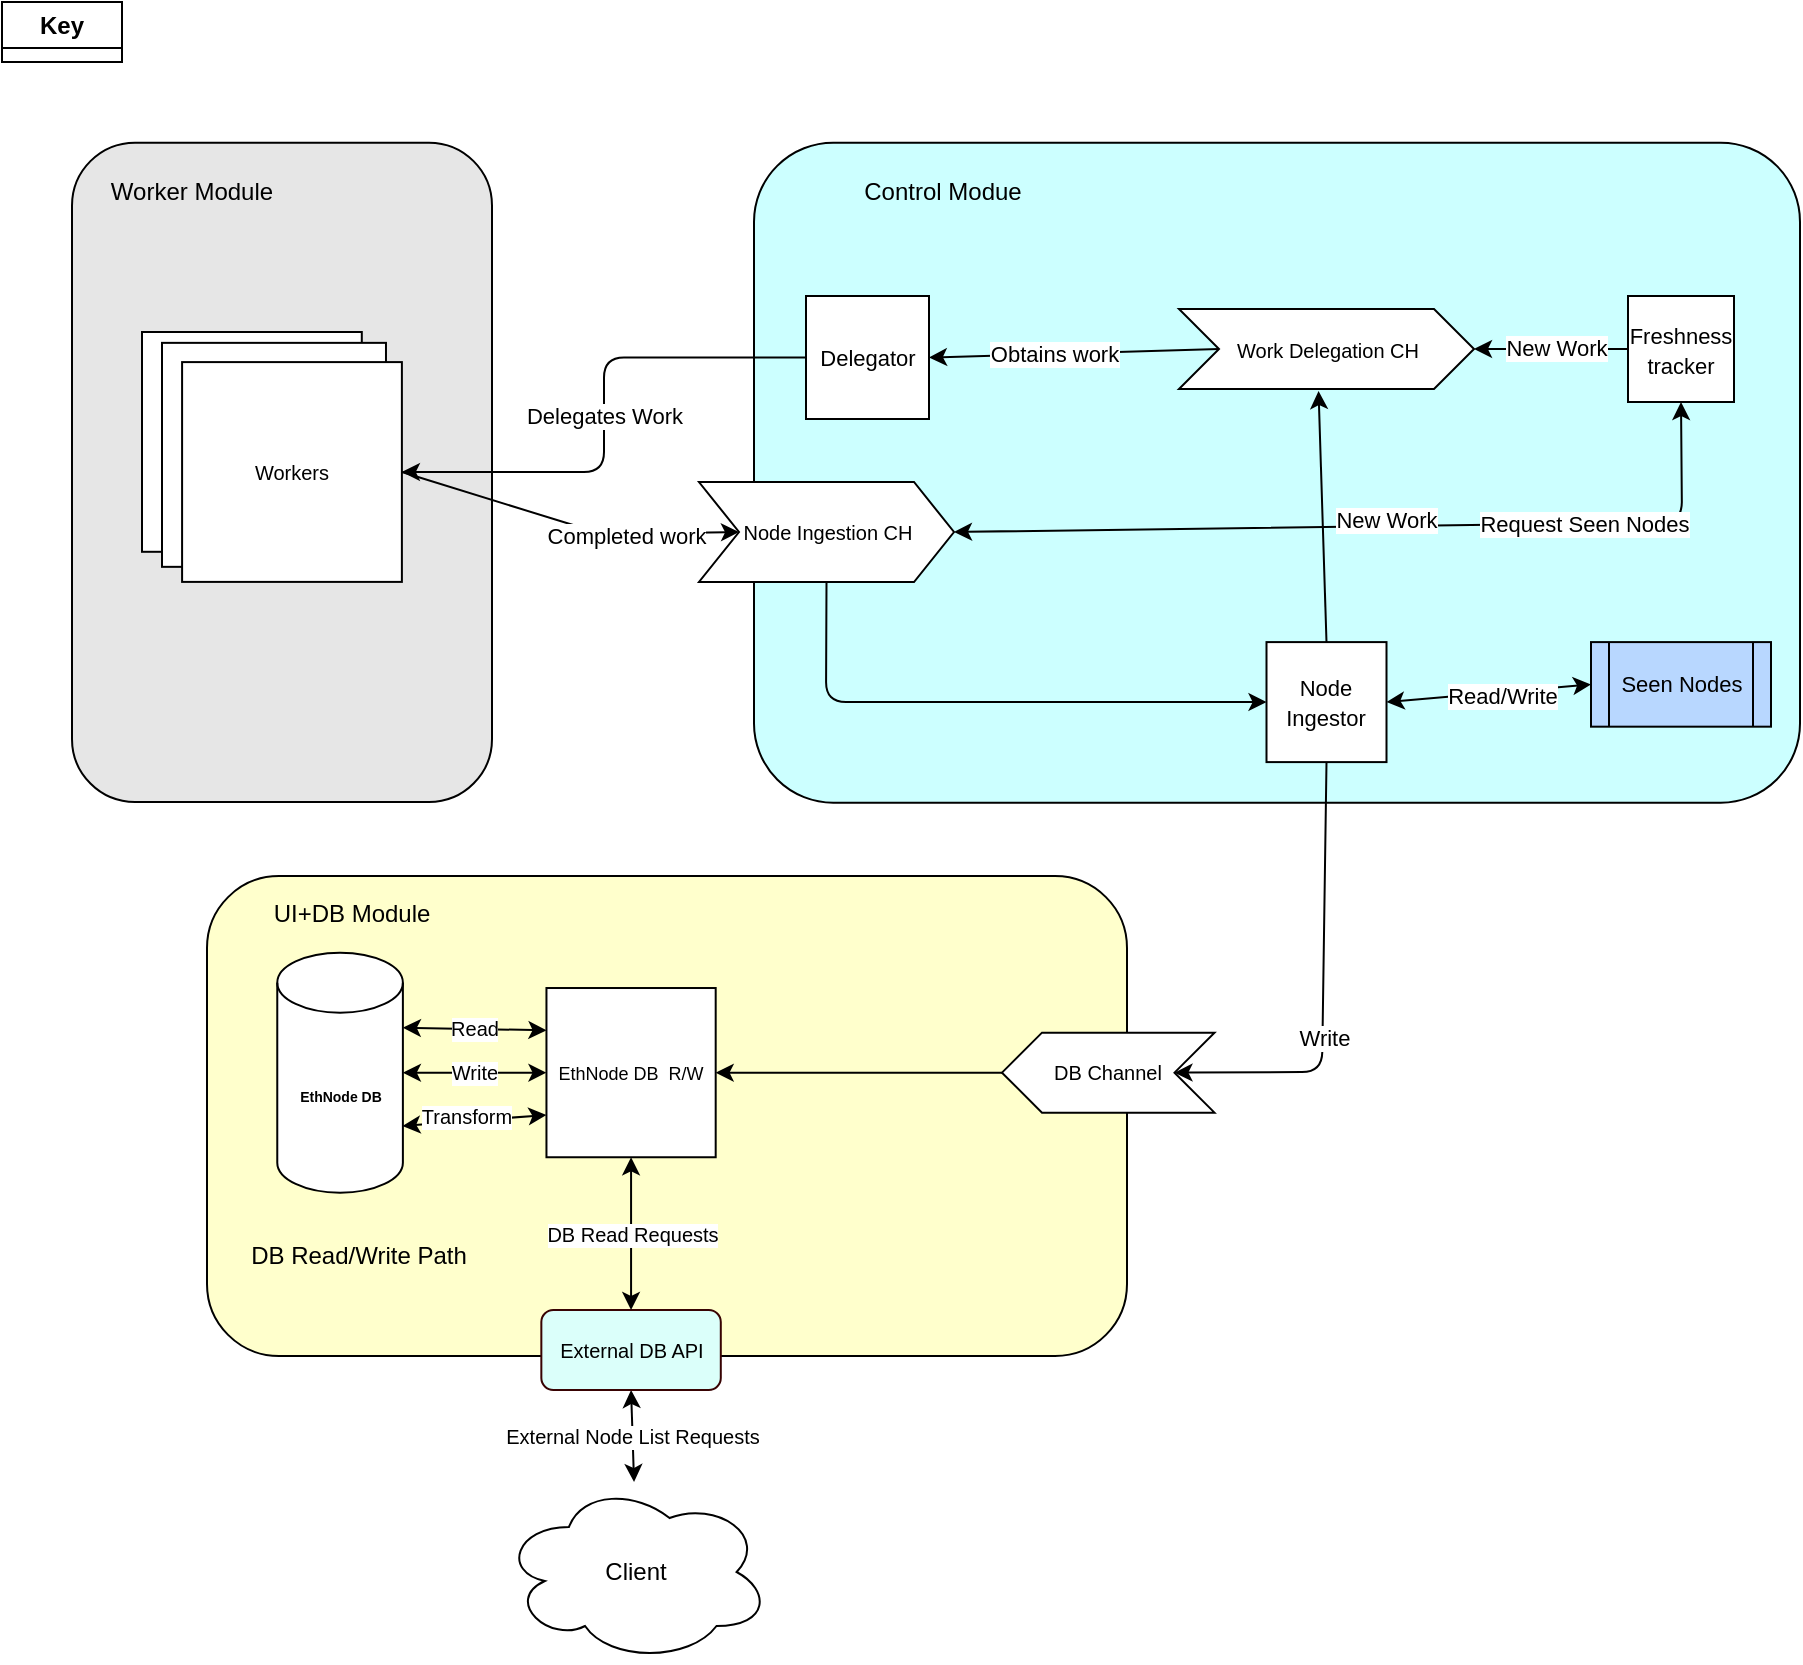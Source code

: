 <mxfile version="22.0.3" type="device">
  <diagram id="iO_47KUjx0PbanCreVcM" name="Page-1">
    <mxGraphModel dx="777" dy="491" grid="1" gridSize="10" guides="1" tooltips="1" connect="1" arrows="1" fold="1" page="1" pageScale="1" pageWidth="850" pageHeight="1100" math="0" shadow="0">
      <root>
        <mxCell id="0" />
        <mxCell id="1" parent="0" />
        <mxCell id="0xzIgKERJWehp4Tq6LuA-146" value="" style="rounded=1;whiteSpace=wrap;html=1;fillColor=#E6E6E6;" vertex="1" parent="1">
          <mxGeometry x="45" y="80.34" width="210" height="329.66" as="geometry" />
        </mxCell>
        <mxCell id="YlY20m_tfu9bSL6W-Xn2-147" value="" style="rounded=1;whiteSpace=wrap;html=1;fillColor=#FFFFCC;" parent="1" vertex="1">
          <mxGeometry x="112.5" y="447" width="460" height="240" as="geometry" />
        </mxCell>
        <mxCell id="YlY20m_tfu9bSL6W-Xn2-145" value="" style="rounded=1;whiteSpace=wrap;html=1;arcSize=12;fillColor=#CCFFFF;" parent="1" vertex="1">
          <mxGeometry x="386" y="80.34" width="523" height="330" as="geometry" />
        </mxCell>
        <mxCell id="11" value="Key" style="swimlane;whiteSpace=wrap;html=1;" parent="1" vertex="1" collapsed="1">
          <mxGeometry x="10" y="10" width="60" height="30" as="geometry">
            <mxRectangle x="10" y="10" width="240" height="310" as="alternateBounds" />
          </mxGeometry>
        </mxCell>
        <mxCell id="46" value="" style="group" parent="11" vertex="1" connectable="0">
          <mxGeometry x="20" y="40" width="190" height="240" as="geometry" />
        </mxCell>
        <mxCell id="2" value="&lt;font style=&quot;font-size: 9px;&quot;&gt;Routine&lt;/font&gt;" style="whiteSpace=wrap;html=1;aspect=fixed;" parent="46" vertex="1">
          <mxGeometry width="60" height="60" as="geometry" />
        </mxCell>
        <mxCell id="13" value="&lt;font style=&quot;font-size: 6px;&quot;&gt;External client/Server&lt;/font&gt;" style="ellipse;shape=cloud;whiteSpace=wrap;html=1;" parent="46" vertex="1">
          <mxGeometry x="98.519" y="141" width="84.444" height="48" as="geometry" />
        </mxCell>
        <mxCell id="14" value="DataBase" style="shape=cylinder3;whiteSpace=wrap;html=1;boundedLbl=1;backgroundOutline=1;size=15;fontSize=7;" parent="46" vertex="1">
          <mxGeometry x="17.593" y="192" width="42.222" height="48" as="geometry" />
        </mxCell>
        <mxCell id="15" value="Channel" style="shape=step;perimeter=stepPerimeter;whiteSpace=wrap;html=1;fixedSize=1;fontSize=7;" parent="46" vertex="1">
          <mxGeometry y="150" width="77.407" height="30" as="geometry" />
        </mxCell>
        <mxCell id="18" value="Data Array" style="shape=process;whiteSpace=wrap;html=1;backgroundOutline=1;fontSize=7;" parent="46" vertex="1">
          <mxGeometry x="105.556" y="204" width="84.444" height="36" as="geometry" />
        </mxCell>
        <mxCell id="20" value="&lt;font style=&quot;font-size: 9px;&quot;&gt;Struct Definition&lt;/font&gt;" style="swimlane;fontStyle=0;childLayout=stackLayout;horizontal=1;startSize=30;horizontalStack=0;resizeParent=1;resizeParentMax=0;resizeLast=0;collapsible=1;marginBottom=0;whiteSpace=wrap;html=1;fontSize=7;" parent="46" vertex="1">
          <mxGeometry x="105.556" y="6" width="70.37" height="42" as="geometry" />
        </mxCell>
        <mxCell id="8" value="" style="group" parent="46" vertex="1" connectable="0">
          <mxGeometry y="72" width="77.407" height="60" as="geometry" />
        </mxCell>
        <mxCell id="6" value="" style="group" parent="8" vertex="1" connectable="0">
          <mxGeometry width="70.37" height="60" as="geometry" />
        </mxCell>
        <mxCell id="3" value="" style="whiteSpace=wrap;html=1;aspect=fixed;" parent="6" vertex="1">
          <mxGeometry width="39.529" height="39.529" as="geometry" />
        </mxCell>
        <mxCell id="4" value="" style="whiteSpace=wrap;html=1;aspect=fixed;" parent="6" vertex="1">
          <mxGeometry x="7.037" y="6" width="39.529" height="39.529" as="geometry" />
        </mxCell>
        <mxCell id="5" value="&lt;font style=&quot;font-size: 9px;&quot;&gt;Multiple Routines&lt;/font&gt;" style="whiteSpace=wrap;html=1;aspect=fixed;movable=1;resizable=1;rotatable=1;deletable=1;editable=1;connectable=1;" parent="6" vertex="1">
          <mxGeometry x="14.074" y="12" width="39.529" height="39.529" as="geometry" />
        </mxCell>
        <mxCell id="45" value="" style="group" parent="46" vertex="1" connectable="0">
          <mxGeometry x="105.556" y="92.916" width="70.37" height="17.826" as="geometry" />
        </mxCell>
        <mxCell id="31" value="" style="endArrow=classic;html=1;fontSize=7;" parent="45" edge="1">
          <mxGeometry relative="1" as="geometry">
            <mxPoint as="sourcePoint" />
            <mxPoint x="70.37" as="targetPoint" />
          </mxGeometry>
        </mxCell>
        <mxCell id="32" value="Action" style="edgeLabel;resizable=0;html=1;align=center;verticalAlign=middle;fontSize=7;" parent="31" connectable="0" vertex="1">
          <mxGeometry relative="1" as="geometry" />
        </mxCell>
        <mxCell id="33" value="Source" style="edgeLabel;resizable=0;html=1;align=left;verticalAlign=bottom;fontSize=7;" parent="31" connectable="0" vertex="1">
          <mxGeometry x="-1" relative="1" as="geometry" />
        </mxCell>
        <mxCell id="34" value="Target" style="edgeLabel;resizable=0;html=1;align=right;verticalAlign=bottom;fontSize=7;" parent="31" connectable="0" vertex="1">
          <mxGeometry x="1" relative="1" as="geometry" />
        </mxCell>
        <mxCell id="35" value="Bi-Directional DataFlow" style="endArrow=classic;startArrow=classic;html=1;fontSize=7;" parent="45" edge="1">
          <mxGeometry width="50" height="50" relative="1" as="geometry">
            <mxPoint y="17.826" as="sourcePoint" />
            <mxPoint x="70.37" y="17.826" as="targetPoint" />
          </mxGeometry>
        </mxCell>
        <mxCell id="50" value="&lt;font style=&quot;font-size: 11px;&quot;&gt;Seen Nodes&lt;/font&gt;" style="shape=process;whiteSpace=wrap;html=1;backgroundOutline=1;fontSize=7;fillColor=#B8D7FF;" parent="1" vertex="1">
          <mxGeometry x="804.5" y="330.05" width="90" height="42.29" as="geometry" />
        </mxCell>
        <mxCell id="60" value="&lt;span style=&quot;font-size: 10px;&quot;&gt;Work Delegation CH&lt;/span&gt;" style="shape=step;perimeter=stepPerimeter;whiteSpace=wrap;html=1;fixedSize=1;fontSize=7;" parent="1" vertex="1">
          <mxGeometry x="598.5" y="163.5" width="147.5" height="40" as="geometry" />
        </mxCell>
        <mxCell id="62" value="&lt;font style=&quot;font-size: 11px;&quot;&gt;Delegator&lt;/font&gt;" style="whiteSpace=wrap;html=1;aspect=fixed;" parent="1" vertex="1">
          <mxGeometry x="412" y="157" width="61.5" height="61.5" as="geometry" />
        </mxCell>
        <mxCell id="141" style="edgeStyle=none;html=1;fontSize=11;exitX=0.5;exitY=1;exitDx=0;exitDy=0;entryX=0;entryY=0.5;entryDx=0;entryDy=0;" parent="1" source="92" target="63" edge="1">
          <mxGeometry relative="1" as="geometry">
            <mxPoint x="576" y="357" as="targetPoint" />
            <Array as="points">
              <mxPoint x="422" y="360" />
            </Array>
          </mxGeometry>
        </mxCell>
        <mxCell id="63" value="&lt;span style=&quot;font-size: 11px;&quot;&gt;Node Ingestor&lt;/span&gt;" style="whiteSpace=wrap;html=1;aspect=fixed;" parent="1" vertex="1">
          <mxGeometry x="642.25" y="330.05" width="60" height="60" as="geometry" />
        </mxCell>
        <mxCell id="64" value="&lt;font style=&quot;font-size: 11px;&quot;&gt;Freshness tracker&lt;/font&gt;" style="whiteSpace=wrap;html=1;aspect=fixed;" parent="1" vertex="1">
          <mxGeometry x="823" y="157" width="53" height="53" as="geometry" />
        </mxCell>
        <mxCell id="61" value="&lt;font style=&quot;font-size: 12px;&quot;&gt;Client&lt;/font&gt;" style="ellipse;shape=cloud;whiteSpace=wrap;html=1;" parent="1" vertex="1">
          <mxGeometry x="259.941" y="750" width="134.145" height="90" as="geometry" />
        </mxCell>
        <mxCell id="68" value="" style="endArrow=classic;startArrow=classic;html=1;fontSize=10;entryX=0.5;entryY=1;entryDx=0;entryDy=0;" parent="1" source="61" target="67" edge="1">
          <mxGeometry width="50" height="50" relative="1" as="geometry">
            <mxPoint x="247.586" y="673" as="sourcePoint" />
            <mxPoint x="292.451" y="623" as="targetPoint" />
          </mxGeometry>
        </mxCell>
        <mxCell id="69" value="External Node List Requests" style="edgeLabel;html=1;align=center;verticalAlign=middle;resizable=0;points=[];fontSize=10;" parent="68" vertex="1" connectable="0">
          <mxGeometry x="0.003" y="1" relative="1" as="geometry">
            <mxPoint as="offset" />
          </mxGeometry>
        </mxCell>
        <mxCell id="88" value="" style="endArrow=classic;startArrow=classic;html=1;fontSize=11;exitX=0;exitY=0.5;exitDx=0;exitDy=0;entryX=1;entryY=0.5;entryDx=0;entryDy=0;" parent="1" source="50" target="63" edge="1">
          <mxGeometry width="50" height="50" relative="1" as="geometry">
            <mxPoint x="556" y="377" as="sourcePoint" />
            <mxPoint x="686" y="400" as="targetPoint" />
            <Array as="points" />
          </mxGeometry>
        </mxCell>
        <mxCell id="89" value="Read/Write" style="edgeLabel;html=1;align=center;verticalAlign=middle;resizable=0;points=[];fontSize=11;" parent="88" vertex="1" connectable="0">
          <mxGeometry x="-0.124" y="2" relative="1" as="geometry">
            <mxPoint as="offset" />
          </mxGeometry>
        </mxCell>
        <mxCell id="92" value="&lt;span style=&quot;font-size: 10px;&quot;&gt;Node Ingestion CH&lt;/span&gt;" style="shape=step;perimeter=stepPerimeter;whiteSpace=wrap;html=1;fixedSize=1;fontSize=7;" parent="1" vertex="1">
          <mxGeometry x="358.5" y="250" width="127.5" height="50" as="geometry" />
        </mxCell>
        <mxCell id="95" value="Request Seen Nodes" style="endArrow=classic;startArrow=classic;html=1;fontSize=11;exitX=1;exitY=0.5;exitDx=0;exitDy=0;entryX=0.5;entryY=1;entryDx=0;entryDy=0;" parent="1" source="92" target="64" edge="1">
          <mxGeometry x="0.488" width="50" height="50" relative="1" as="geometry">
            <mxPoint x="622.25" y="277" as="sourcePoint" />
            <mxPoint x="672.25" y="227" as="targetPoint" />
            <Array as="points">
              <mxPoint x="850" y="270" />
            </Array>
            <mxPoint as="offset" />
          </mxGeometry>
        </mxCell>
        <mxCell id="97" value="Completed work" style="endArrow=classic;html=1;fontSize=11;exitX=0.5;exitY=0;exitDx=0;exitDy=0;entryX=0;entryY=0.5;entryDx=0;entryDy=0;" parent="1" source="55" target="92" edge="1">
          <mxGeometry x="0.346" y="-1" width="50" height="50" relative="1" as="geometry">
            <mxPoint x="450" y="550" as="sourcePoint" />
            <mxPoint x="500" y="500" as="targetPoint" />
            <Array as="points">
              <mxPoint x="310" y="276" />
            </Array>
            <mxPoint as="offset" />
          </mxGeometry>
        </mxCell>
        <mxCell id="99" value="" style="endArrow=classic;html=1;fontSize=11;exitX=0;exitY=0.5;exitDx=0;exitDy=0;edgeStyle=elbowEdgeStyle;" parent="1" source="62" target="55" edge="1">
          <mxGeometry relative="1" as="geometry">
            <mxPoint x="420" y="390" as="sourcePoint" />
            <mxPoint x="200" y="390" as="targetPoint" />
          </mxGeometry>
        </mxCell>
        <mxCell id="100" value="Delegates Work" style="edgeLabel;resizable=0;html=1;align=center;verticalAlign=middle;shadow=0;strokeColor=#380303;fontSize=11;fillColor=#FFFFFF;" parent="99" connectable="0" vertex="1">
          <mxGeometry relative="1" as="geometry" />
        </mxCell>
        <mxCell id="53" value="" style="whiteSpace=wrap;html=1;aspect=fixed;fillColor=#FFFFFF;" parent="1" vertex="1">
          <mxGeometry x="80" y="175.0" width="109.901" height="109.901" as="geometry" />
        </mxCell>
        <mxCell id="54" value="" style="whiteSpace=wrap;html=1;aspect=fixed;fillColor=#FFFFFF;" parent="1" vertex="1">
          <mxGeometry x="90" y="180.43" width="111.99" height="111.99" as="geometry" />
        </mxCell>
        <mxCell id="107" value="" style="endArrow=classic;html=1;fontSize=11;exitX=0.5;exitY=0;exitDx=0;exitDy=0;entryX=0.473;entryY=1.026;entryDx=0;entryDy=0;entryPerimeter=0;" parent="1" source="63" target="60" edge="1">
          <mxGeometry width="50" height="50" relative="1" as="geometry">
            <mxPoint x="406" y="357" as="sourcePoint" />
            <mxPoint x="456" y="307" as="targetPoint" />
            <Array as="points" />
          </mxGeometry>
        </mxCell>
        <mxCell id="108" value="New Work" style="edgeLabel;html=1;align=center;verticalAlign=middle;resizable=0;points=[];fontSize=11;" parent="107" vertex="1" connectable="0">
          <mxGeometry x="-0.839" y="2" relative="1" as="geometry">
            <mxPoint x="32" y="-51" as="offset" />
          </mxGeometry>
        </mxCell>
        <mxCell id="55" value="&lt;span style=&quot;font-size: 10px;&quot;&gt;Workers&lt;/span&gt;" style="whiteSpace=wrap;html=1;aspect=fixed;movable=1;resizable=1;rotatable=1;deletable=1;editable=1;connectable=1;direction=south;fillColor=#FFFFFF;" parent="1" vertex="1">
          <mxGeometry x="100.045" y="190.049" width="109.901" height="109.901" as="geometry" />
        </mxCell>
        <mxCell id="109" value="" style="endArrow=classic;html=1;fontSize=11;exitX=0;exitY=0.5;exitDx=0;exitDy=0;" parent="1" source="64" target="60" edge="1">
          <mxGeometry width="50" height="50" relative="1" as="geometry">
            <mxPoint x="406" y="357" as="sourcePoint" />
            <mxPoint x="456" y="307" as="targetPoint" />
          </mxGeometry>
        </mxCell>
        <mxCell id="139" value="New Work" style="edgeLabel;html=1;align=center;verticalAlign=middle;resizable=0;points=[];fontSize=11;" parent="109" vertex="1" connectable="0">
          <mxGeometry x="-0.063" y="-1" relative="1" as="geometry">
            <mxPoint as="offset" />
          </mxGeometry>
        </mxCell>
        <mxCell id="110" value="" style="endArrow=classic;html=1;fontSize=11;exitX=0;exitY=0.5;exitDx=0;exitDy=0;entryX=1;entryY=0.5;entryDx=0;entryDy=0;" parent="1" source="60" target="62" edge="1">
          <mxGeometry width="50" height="50" relative="1" as="geometry">
            <mxPoint x="406" y="357" as="sourcePoint" />
            <mxPoint x="456" y="307" as="targetPoint" />
          </mxGeometry>
        </mxCell>
        <mxCell id="143" value="Obtains work" style="edgeLabel;html=1;align=center;verticalAlign=middle;resizable=0;points=[];fontSize=11;fontFamily=Helvetica;fontColor=default;" parent="110" vertex="1" connectable="0">
          <mxGeometry x="0.134" relative="1" as="geometry">
            <mxPoint as="offset" />
          </mxGeometry>
        </mxCell>
        <mxCell id="118" value="" style="endArrow=classic;html=1;fontSize=11;entryX=0;entryY=0.5;entryDx=0;entryDy=0;exitX=0.5;exitY=1;exitDx=0;exitDy=0;" parent="1" source="63" target="80" edge="1">
          <mxGeometry width="50" height="50" relative="1" as="geometry">
            <mxPoint x="380" y="567" as="sourcePoint" />
            <mxPoint x="391.68" y="442.32" as="targetPoint" />
            <Array as="points">
              <mxPoint x="670" y="545" />
            </Array>
          </mxGeometry>
        </mxCell>
        <mxCell id="119" value="Write" style="edgeLabel;html=1;align=center;verticalAlign=middle;resizable=0;points=[];fontSize=11;" parent="118" vertex="1" connectable="0">
          <mxGeometry x="0.204" relative="1" as="geometry">
            <mxPoint as="offset" />
          </mxGeometry>
        </mxCell>
        <mxCell id="65" value="&lt;b&gt;EthNode DB&lt;/b&gt;" style="shape=cylinder3;whiteSpace=wrap;html=1;boundedLbl=1;backgroundOutline=1;size=15;fontSize=7;" parent="1" vertex="1">
          <mxGeometry x="147.636" y="485.32" width="62.81" height="120" as="geometry" />
        </mxCell>
        <mxCell id="66" value="&lt;font style=&quot;font-size: 9px;&quot;&gt;EthNode DB&amp;nbsp; R/W&lt;/font&gt;" style="whiteSpace=wrap;html=1;aspect=fixed;" parent="1" vertex="1">
          <mxGeometry x="282.229" y="503.01" width="84.617" height="84.617" as="geometry" />
        </mxCell>
        <mxCell id="67" value="External DB API" style="rounded=1;whiteSpace=wrap;html=1;fontSize=10;fillColor=#DBFFFA;strokeColor=#380303;shadow=0;" parent="1" vertex="1">
          <mxGeometry x="279.669" y="664" width="89.729" height="40" as="geometry" />
        </mxCell>
        <mxCell id="70" value="DB Read Requests" style="endArrow=classic;startArrow=classic;html=1;fontSize=10;exitX=0.5;exitY=0;exitDx=0;exitDy=0;entryX=0.5;entryY=1;entryDx=0;entryDy=0;" parent="1" source="67" target="66" edge="1">
          <mxGeometry width="50" height="50" relative="1" as="geometry">
            <mxPoint x="241.627" y="663" as="sourcePoint" />
            <mxPoint x="309.148" y="623" as="targetPoint" />
          </mxGeometry>
        </mxCell>
        <mxCell id="73" value="Read" style="endArrow=classic;startArrow=classic;html=1;fontSize=10;entryX=0;entryY=0.25;entryDx=0;entryDy=0;exitX=1;exitY=0;exitDx=0;exitDy=37.5;exitPerimeter=0;" parent="1" source="65" target="66" edge="1">
          <mxGeometry width="50" height="50" relative="1" as="geometry">
            <mxPoint x="201.473" y="553" as="sourcePoint" />
            <mxPoint x="246.338" y="503" as="targetPoint" />
            <Array as="points" />
          </mxGeometry>
        </mxCell>
        <mxCell id="75" value="Write" style="endArrow=classic;startArrow=classic;html=1;fontSize=10;entryX=0;entryY=0.5;entryDx=0;entryDy=0;exitX=1;exitY=0.5;exitDx=0;exitDy=0;exitPerimeter=0;" parent="1" source="65" target="66" edge="1">
          <mxGeometry width="50" height="50" relative="1" as="geometry">
            <mxPoint x="201.473" y="553.17" as="sourcePoint" />
            <mxPoint x="282.229" y="557.317" as="targetPoint" />
            <Array as="points" />
          </mxGeometry>
        </mxCell>
        <mxCell id="76" value="Transform" style="endArrow=classic;startArrow=classic;html=1;fontSize=10;exitX=0.996;exitY=0.722;exitDx=0;exitDy=0;exitPerimeter=0;entryX=0;entryY=0.75;entryDx=0;entryDy=0;" parent="1" source="65" target="66" edge="1">
          <mxGeometry x="-0.118" y="3" width="50" height="50" relative="1" as="geometry">
            <mxPoint x="201.473" y="583" as="sourcePoint" />
            <mxPoint x="282.229" y="591" as="targetPoint" />
            <Array as="points" />
            <mxPoint as="offset" />
          </mxGeometry>
        </mxCell>
        <mxCell id="78" value="&lt;font style=&quot;font-size: 12px;&quot;&gt;DB Read/Write Path&lt;/font&gt;" style="text;html=1;strokeColor=none;fillColor=none;align=center;verticalAlign=middle;whiteSpace=wrap;rounded=0;shadow=0;fontSize=10;" parent="1" vertex="1">
          <mxGeometry x="129.693" y="592" width="116.648" height="90" as="geometry" />
        </mxCell>
        <mxCell id="80" value="&lt;span style=&quot;font-size: 10px;&quot;&gt;DB Channel&lt;/span&gt;" style="shape=step;perimeter=stepPerimeter;whiteSpace=wrap;html=1;fixedSize=1;fontSize=7;direction=west;" parent="1" vertex="1">
          <mxGeometry x="510" y="525.32" width="106.25" height="40" as="geometry" />
        </mxCell>
        <mxCell id="83" value="" style="endArrow=classic;html=1;fontSize=12;exitX=1;exitY=0.5;exitDx=0;exitDy=0;entryX=1;entryY=0.5;entryDx=0;entryDy=0;" parent="1" source="80" target="66" edge="1">
          <mxGeometry width="50" height="50" relative="1" as="geometry">
            <mxPoint x="420.625" y="521.32" as="sourcePoint" />
            <mxPoint x="366.846" y="521.319" as="targetPoint" />
          </mxGeometry>
        </mxCell>
        <mxCell id="0xzIgKERJWehp4Tq6LuA-144" value="Control Modue" style="text;html=1;strokeColor=none;fillColor=none;align=center;verticalAlign=middle;whiteSpace=wrap;rounded=0;" vertex="1" parent="1">
          <mxGeometry x="413.5" y="90" width="132.5" height="30" as="geometry" />
        </mxCell>
        <mxCell id="0xzIgKERJWehp4Tq6LuA-145" value="UI+DB Module" style="text;html=1;strokeColor=none;fillColor=none;align=center;verticalAlign=middle;whiteSpace=wrap;rounded=0;" vertex="1" parent="1">
          <mxGeometry x="140" y="451.32" width="90" height="30" as="geometry" />
        </mxCell>
        <mxCell id="0xzIgKERJWehp4Tq6LuA-147" value="Worker Module" style="text;html=1;strokeColor=none;fillColor=none;align=center;verticalAlign=middle;whiteSpace=wrap;rounded=0;" vertex="1" parent="1">
          <mxGeometry x="55" y="90" width="100" height="30" as="geometry" />
        </mxCell>
      </root>
    </mxGraphModel>
  </diagram>
</mxfile>

